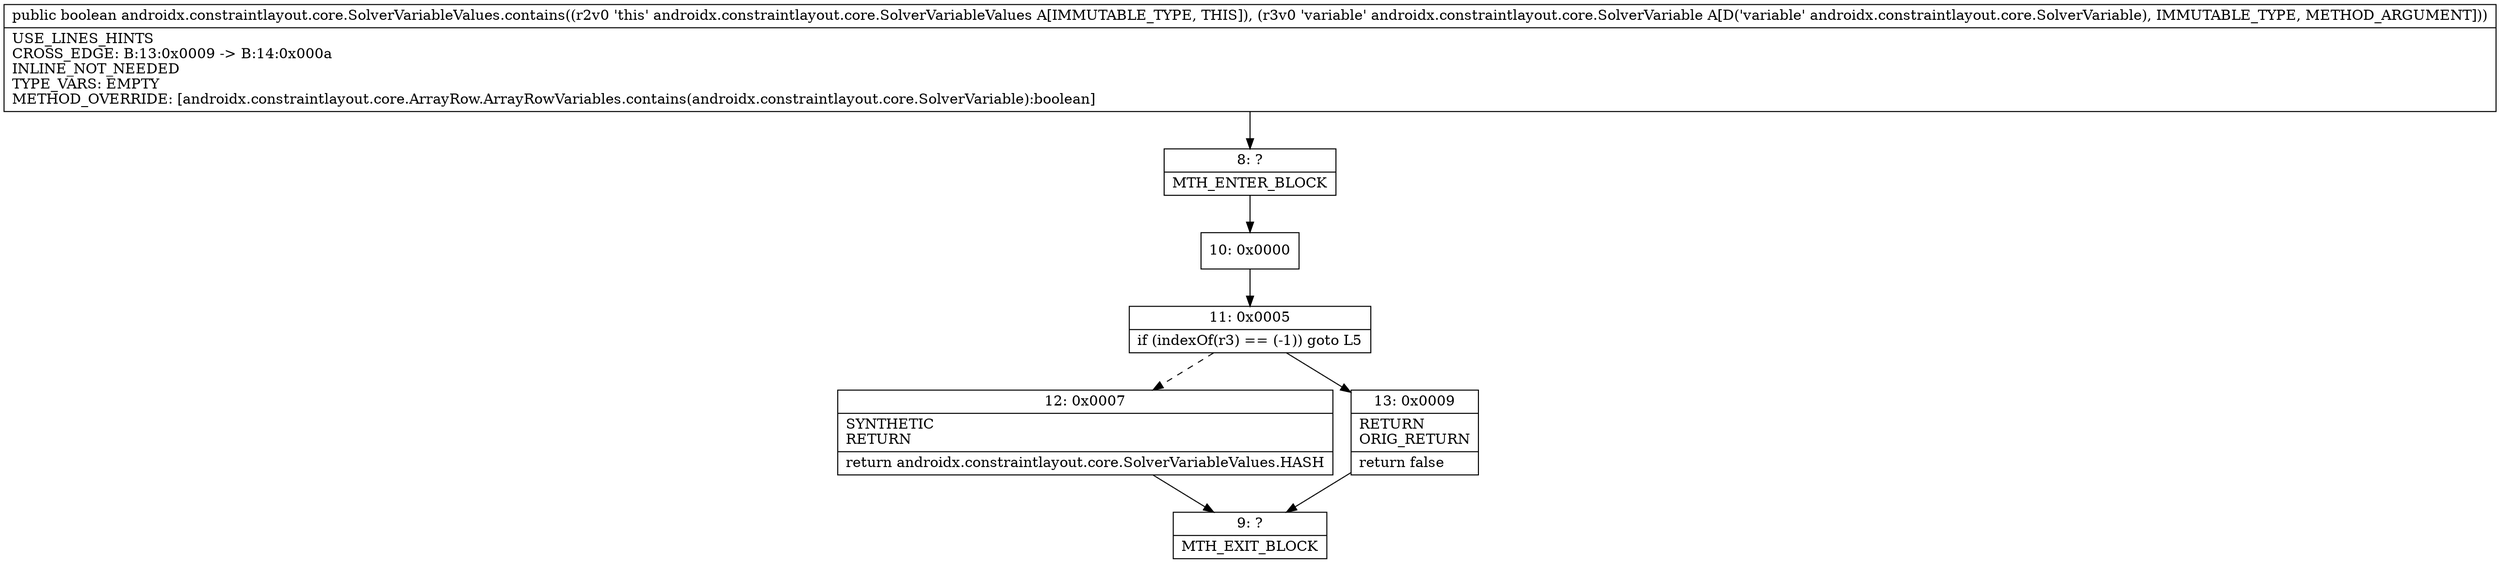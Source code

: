 digraph "CFG forandroidx.constraintlayout.core.SolverVariableValues.contains(Landroidx\/constraintlayout\/core\/SolverVariable;)Z" {
Node_8 [shape=record,label="{8\:\ ?|MTH_ENTER_BLOCK\l}"];
Node_10 [shape=record,label="{10\:\ 0x0000}"];
Node_11 [shape=record,label="{11\:\ 0x0005|if (indexOf(r3) == (\-1)) goto L5\l}"];
Node_12 [shape=record,label="{12\:\ 0x0007|SYNTHETIC\lRETURN\l|return androidx.constraintlayout.core.SolverVariableValues.HASH\l}"];
Node_9 [shape=record,label="{9\:\ ?|MTH_EXIT_BLOCK\l}"];
Node_13 [shape=record,label="{13\:\ 0x0009|RETURN\lORIG_RETURN\l|return false\l}"];
MethodNode[shape=record,label="{public boolean androidx.constraintlayout.core.SolverVariableValues.contains((r2v0 'this' androidx.constraintlayout.core.SolverVariableValues A[IMMUTABLE_TYPE, THIS]), (r3v0 'variable' androidx.constraintlayout.core.SolverVariable A[D('variable' androidx.constraintlayout.core.SolverVariable), IMMUTABLE_TYPE, METHOD_ARGUMENT]))  | USE_LINES_HINTS\lCROSS_EDGE: B:13:0x0009 \-\> B:14:0x000a\lINLINE_NOT_NEEDED\lTYPE_VARS: EMPTY\lMETHOD_OVERRIDE: [androidx.constraintlayout.core.ArrayRow.ArrayRowVariables.contains(androidx.constraintlayout.core.SolverVariable):boolean]\l}"];
MethodNode -> Node_8;Node_8 -> Node_10;
Node_10 -> Node_11;
Node_11 -> Node_12[style=dashed];
Node_11 -> Node_13;
Node_12 -> Node_9;
Node_13 -> Node_9;
}

